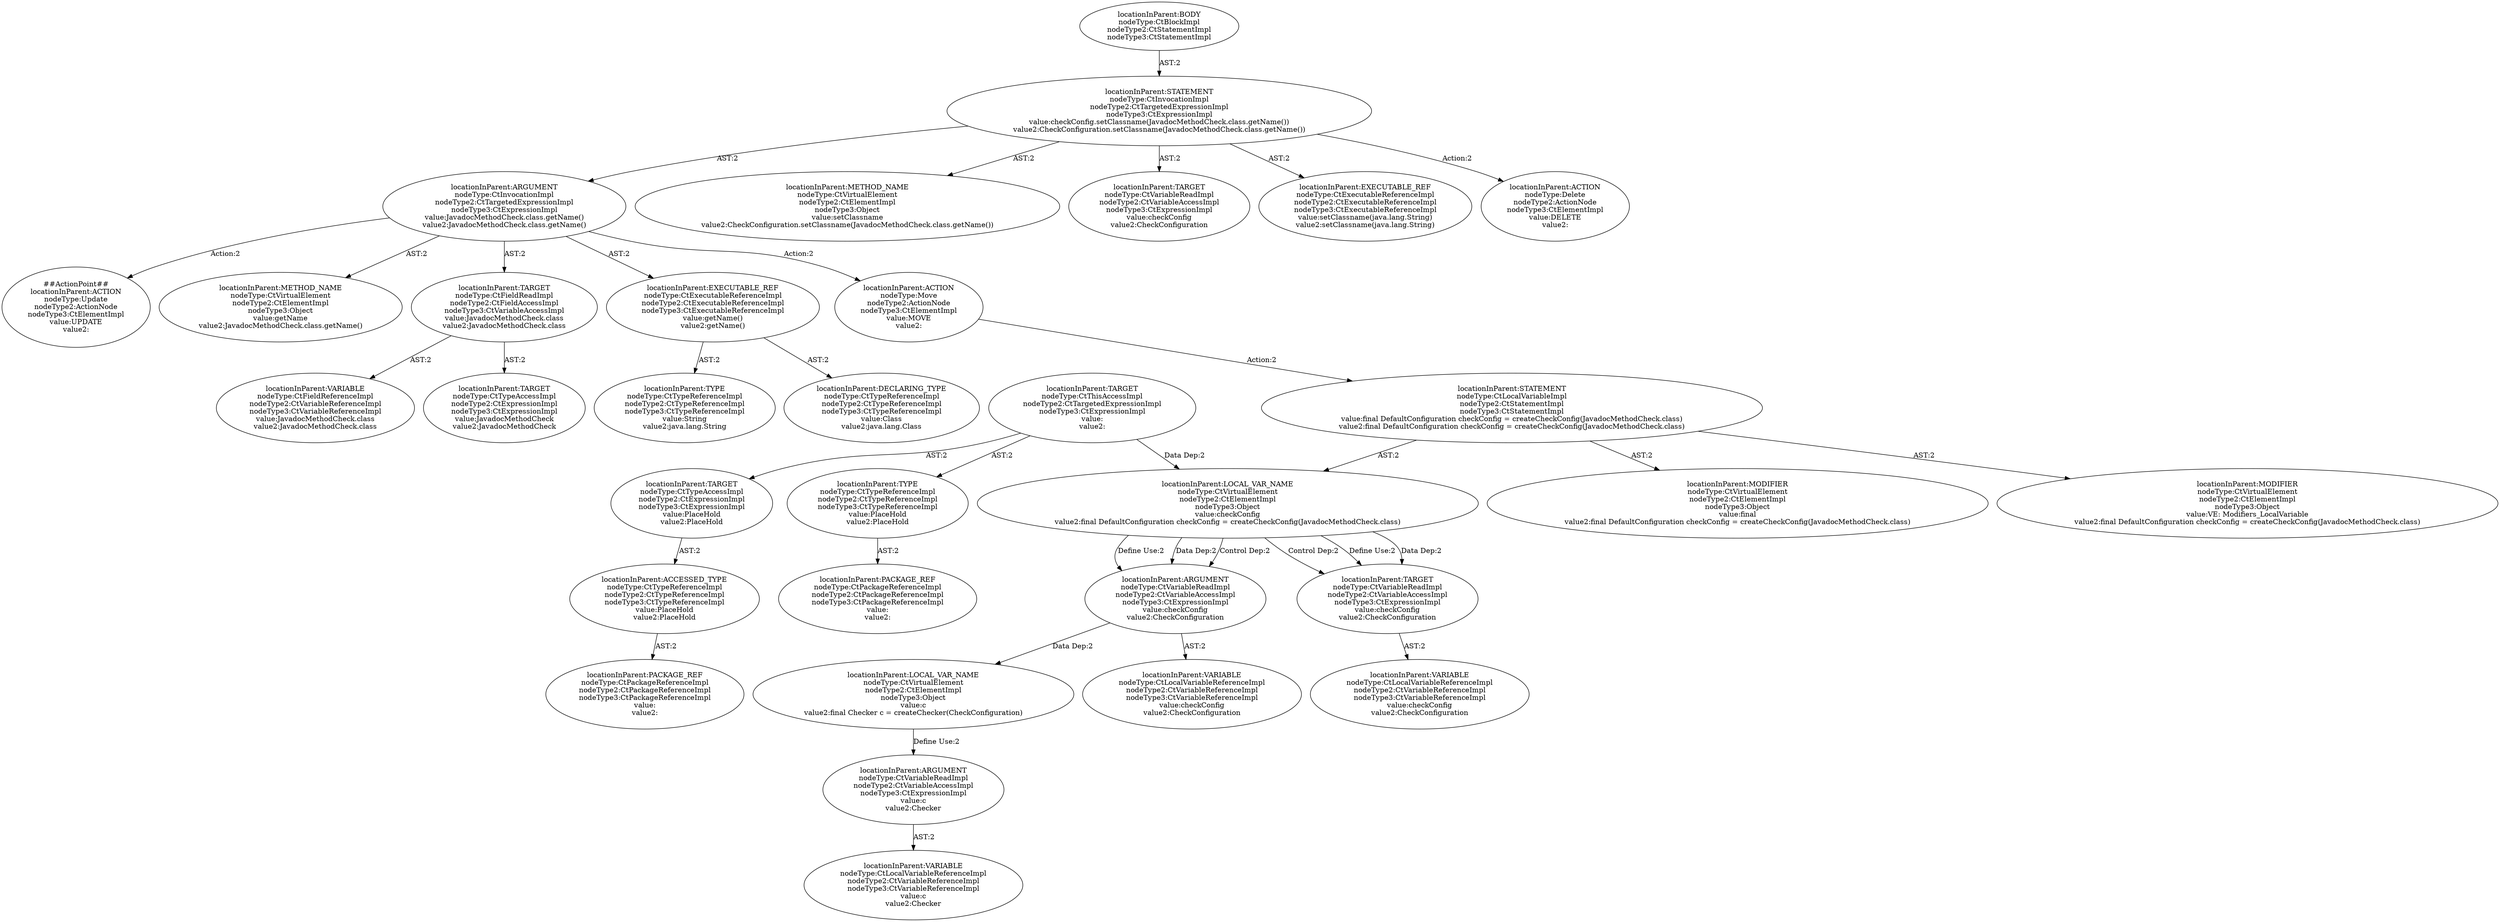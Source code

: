 digraph "Pattern" {
0 [label="##ActionPoint##
locationInParent:ACTION
nodeType:Update
nodeType2:ActionNode
nodeType3:CtElementImpl
value:UPDATE
value2:" shape=ellipse]
1 [label="locationInParent:ARGUMENT
nodeType:CtInvocationImpl
nodeType2:CtTargetedExpressionImpl
nodeType3:CtExpressionImpl
value:JavadocMethodCheck.class.getName()
value2:JavadocMethodCheck.class.getName()" shape=ellipse]
2 [label="locationInParent:STATEMENT
nodeType:CtInvocationImpl
nodeType2:CtTargetedExpressionImpl
nodeType3:CtExpressionImpl
value:checkConfig.setClassname(JavadocMethodCheck.class.getName())
value2:CheckConfiguration.setClassname(JavadocMethodCheck.class.getName())" shape=ellipse]
3 [label="locationInParent:BODY
nodeType:CtBlockImpl
nodeType2:CtStatementImpl
nodeType3:CtStatementImpl" shape=ellipse]
4 [label="locationInParent:METHOD_NAME
nodeType:CtVirtualElement
nodeType2:CtElementImpl
nodeType3:Object
value:setClassname
value2:CheckConfiguration.setClassname(JavadocMethodCheck.class.getName())" shape=ellipse]
5 [label="locationInParent:TARGET
nodeType:CtVariableReadImpl
nodeType2:CtVariableAccessImpl
nodeType3:CtExpressionImpl
value:checkConfig
value2:CheckConfiguration" shape=ellipse]
6 [label="locationInParent:EXECUTABLE_REF
nodeType:CtExecutableReferenceImpl
nodeType2:CtExecutableReferenceImpl
nodeType3:CtExecutableReferenceImpl
value:setClassname(java.lang.String)
value2:setClassname(java.lang.String)" shape=ellipse]
7 [label="locationInParent:ACTION
nodeType:Delete
nodeType2:ActionNode
nodeType3:CtElementImpl
value:DELETE
value2:" shape=ellipse]
8 [label="locationInParent:METHOD_NAME
nodeType:CtVirtualElement
nodeType2:CtElementImpl
nodeType3:Object
value:getName
value2:JavadocMethodCheck.class.getName()" shape=ellipse]
9 [label="locationInParent:TARGET
nodeType:CtFieldReadImpl
nodeType2:CtFieldAccessImpl
nodeType3:CtVariableAccessImpl
value:JavadocMethodCheck.class
value2:JavadocMethodCheck.class" shape=ellipse]
10 [label="locationInParent:TARGET
nodeType:CtTypeAccessImpl
nodeType2:CtExpressionImpl
nodeType3:CtExpressionImpl
value:JavadocMethodCheck
value2:JavadocMethodCheck" shape=ellipse]
11 [label="locationInParent:VARIABLE
nodeType:CtFieldReferenceImpl
nodeType2:CtVariableReferenceImpl
nodeType3:CtVariableReferenceImpl
value:JavadocMethodCheck.class
value2:JavadocMethodCheck.class" shape=ellipse]
12 [label="locationInParent:EXECUTABLE_REF
nodeType:CtExecutableReferenceImpl
nodeType2:CtExecutableReferenceImpl
nodeType3:CtExecutableReferenceImpl
value:getName()
value2:getName()" shape=ellipse]
13 [label="locationInParent:DECLARING_TYPE
nodeType:CtTypeReferenceImpl
nodeType2:CtTypeReferenceImpl
nodeType3:CtTypeReferenceImpl
value:Class
value2:java.lang.Class" shape=ellipse]
14 [label="locationInParent:TYPE
nodeType:CtTypeReferenceImpl
nodeType2:CtTypeReferenceImpl
nodeType3:CtTypeReferenceImpl
value:String
value2:java.lang.String" shape=ellipse]
15 [label="locationInParent:ACTION
nodeType:Move
nodeType2:ActionNode
nodeType3:CtElementImpl
value:MOVE
value2:" shape=ellipse]
16 [label="locationInParent:STATEMENT
nodeType:CtLocalVariableImpl
nodeType2:CtStatementImpl
nodeType3:CtStatementImpl
value:final DefaultConfiguration checkConfig = createCheckConfig(JavadocMethodCheck.class)
value2:final DefaultConfiguration checkConfig = createCheckConfig(JavadocMethodCheck.class)" shape=ellipse]
17 [label="locationInParent:LOCAL_VAR_NAME
nodeType:CtVirtualElement
nodeType2:CtElementImpl
nodeType3:Object
value:checkConfig
value2:final DefaultConfiguration checkConfig = createCheckConfig(JavadocMethodCheck.class)" shape=ellipse]
18 [label="locationInParent:TARGET
nodeType:CtVariableReadImpl
nodeType2:CtVariableAccessImpl
nodeType3:CtExpressionImpl
value:checkConfig
value2:CheckConfiguration" shape=ellipse]
19 [label="locationInParent:ARGUMENT
nodeType:CtVariableReadImpl
nodeType2:CtVariableAccessImpl
nodeType3:CtExpressionImpl
value:checkConfig
value2:CheckConfiguration" shape=ellipse]
20 [label="locationInParent:VARIABLE
nodeType:CtLocalVariableReferenceImpl
nodeType2:CtVariableReferenceImpl
nodeType3:CtVariableReferenceImpl
value:checkConfig
value2:CheckConfiguration" shape=ellipse]
21 [label="locationInParent:ARGUMENT
nodeType:CtVariableReadImpl
nodeType2:CtVariableAccessImpl
nodeType3:CtExpressionImpl
value:c
value2:Checker" shape=ellipse]
22 [label="locationInParent:VARIABLE
nodeType:CtLocalVariableReferenceImpl
nodeType2:CtVariableReferenceImpl
nodeType3:CtVariableReferenceImpl
value:c
value2:Checker" shape=ellipse]
23 [label="locationInParent:VARIABLE
nodeType:CtLocalVariableReferenceImpl
nodeType2:CtVariableReferenceImpl
nodeType3:CtVariableReferenceImpl
value:checkConfig
value2:CheckConfiguration" shape=ellipse]
24 [label="locationInParent:LOCAL_VAR_NAME
nodeType:CtVirtualElement
nodeType2:CtElementImpl
nodeType3:Object
value:c
value2:final Checker c = createChecker(CheckConfiguration)" shape=ellipse]
25 [label="locationInParent:TARGET
nodeType:CtThisAccessImpl
nodeType2:CtTargetedExpressionImpl
nodeType3:CtExpressionImpl
value:
value2:" shape=ellipse]
26 [label="locationInParent:TYPE
nodeType:CtTypeReferenceImpl
nodeType2:CtTypeReferenceImpl
nodeType3:CtTypeReferenceImpl
value:PlaceHold
value2:PlaceHold" shape=ellipse]
27 [label="locationInParent:PACKAGE_REF
nodeType:CtPackageReferenceImpl
nodeType2:CtPackageReferenceImpl
nodeType3:CtPackageReferenceImpl
value:
value2:" shape=ellipse]
28 [label="locationInParent:TARGET
nodeType:CtTypeAccessImpl
nodeType2:CtExpressionImpl
nodeType3:CtExpressionImpl
value:PlaceHold
value2:PlaceHold" shape=ellipse]
29 [label="locationInParent:ACCESSED_TYPE
nodeType:CtTypeReferenceImpl
nodeType2:CtTypeReferenceImpl
nodeType3:CtTypeReferenceImpl
value:PlaceHold
value2:PlaceHold" shape=ellipse]
30 [label="locationInParent:PACKAGE_REF
nodeType:CtPackageReferenceImpl
nodeType2:CtPackageReferenceImpl
nodeType3:CtPackageReferenceImpl
value:
value2:" shape=ellipse]
31 [label="locationInParent:MODIFIER
nodeType:CtVirtualElement
nodeType2:CtElementImpl
nodeType3:Object
value:final
value2:final DefaultConfiguration checkConfig = createCheckConfig(JavadocMethodCheck.class)" shape=ellipse]
32 [label="locationInParent:MODIFIER
nodeType:CtVirtualElement
nodeType2:CtElementImpl
nodeType3:Object
value:VE: Modifiers_LocalVariable
value2:final DefaultConfiguration checkConfig = createCheckConfig(JavadocMethodCheck.class)" shape=ellipse]
1 -> 0 [label="Action:2"];
1 -> 8 [label="AST:2"];
1 -> 9 [label="AST:2"];
1 -> 12 [label="AST:2"];
1 -> 15 [label="Action:2"];
2 -> 1 [label="AST:2"];
2 -> 4 [label="AST:2"];
2 -> 5 [label="AST:2"];
2 -> 6 [label="AST:2"];
2 -> 7 [label="Action:2"];
3 -> 2 [label="AST:2"];
9 -> 10 [label="AST:2"];
9 -> 11 [label="AST:2"];
12 -> 13 [label="AST:2"];
12 -> 14 [label="AST:2"];
15 -> 16 [label="Action:2"];
16 -> 17 [label="AST:2"];
16 -> 31 [label="AST:2"];
16 -> 32 [label="AST:2"];
17 -> 18 [label="Define Use:2"];
17 -> 18 [label="Data Dep:2"];
17 -> 18 [label="Control Dep:2"];
17 -> 19 [label="Define Use:2"];
17 -> 19 [label="Data Dep:2"];
17 -> 19 [label="Control Dep:2"];
18 -> 23 [label="AST:2"];
19 -> 20 [label="AST:2"];
19 -> 24 [label="Data Dep:2"];
21 -> 22 [label="AST:2"];
24 -> 21 [label="Define Use:2"];
25 -> 17 [label="Data Dep:2"];
25 -> 26 [label="AST:2"];
25 -> 28 [label="AST:2"];
26 -> 27 [label="AST:2"];
28 -> 29 [label="AST:2"];
29 -> 30 [label="AST:2"];
}
